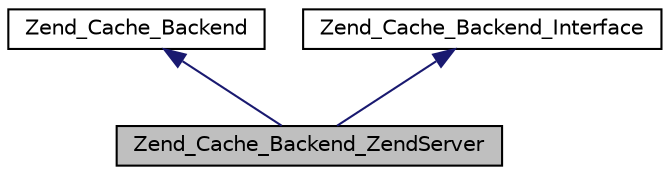 digraph G
{
  edge [fontname="Helvetica",fontsize="10",labelfontname="Helvetica",labelfontsize="10"];
  node [fontname="Helvetica",fontsize="10",shape=record];
  Node1 [label="Zend_Cache_Backend_ZendServer",height=0.2,width=0.4,color="black", fillcolor="grey75", style="filled" fontcolor="black"];
  Node2 -> Node1 [dir="back",color="midnightblue",fontsize="10",style="solid",fontname="Helvetica"];
  Node2 [label="Zend_Cache_Backend",height=0.2,width=0.4,color="black", fillcolor="white", style="filled",URL="$class_zend___cache___backend.html"];
  Node3 -> Node1 [dir="back",color="midnightblue",fontsize="10",style="solid",fontname="Helvetica"];
  Node3 [label="Zend_Cache_Backend_Interface",height=0.2,width=0.4,color="black", fillcolor="white", style="filled",URL="$interface_zend___cache___backend___interface.html"];
}

